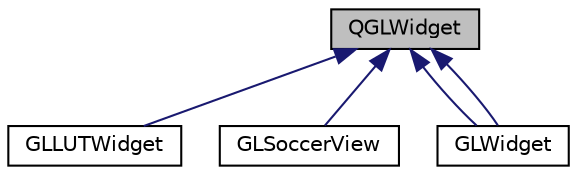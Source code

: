 digraph "QGLWidget"
{
 // INTERACTIVE_SVG=YES
  edge [fontname="Helvetica",fontsize="10",labelfontname="Helvetica",labelfontsize="10"];
  node [fontname="Helvetica",fontsize="10",shape=record];
  Node1 [label="QGLWidget",height=0.2,width=0.4,color="black", fillcolor="grey75", style="filled", fontcolor="black"];
  Node1 -> Node2 [dir="back",color="midnightblue",fontsize="10",style="solid",fontname="Helvetica"];
  Node2 [label="GLLUTWidget",height=0.2,width=0.4,color="black", fillcolor="white", style="filled",URL="$db/dc5/class_g_l_l_u_t_widget.html",tooltip="An OpenGL-based editor for 3D Color LUTs of type LUT3D. "];
  Node1 -> Node3 [dir="back",color="midnightblue",fontsize="10",style="solid",fontname="Helvetica"];
  Node3 [label="GLSoccerView",height=0.2,width=0.4,color="black", fillcolor="white", style="filled",URL="$da/d65/class_g_l_soccer_view.html"];
  Node1 -> Node4 [dir="back",color="midnightblue",fontsize="10",style="solid",fontname="Helvetica"];
  Node4 [label="GLWidget",height=0.2,width=0.4,color="black", fillcolor="white", style="filled",URL="$da/d10/class_g_l_widget.html",tooltip="An OpenGL-based real-time video display widget. "];
  Node1 -> Node4 [dir="back",color="midnightblue",fontsize="10",style="solid",fontname="Helvetica"];
}
